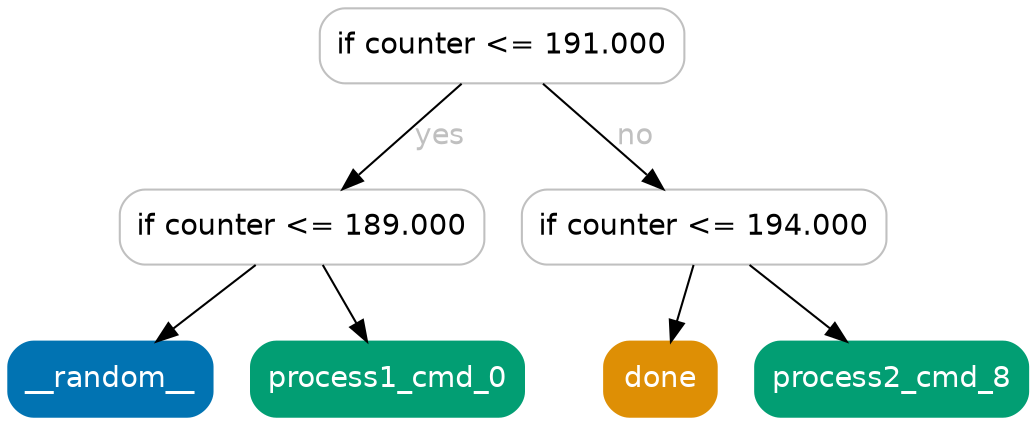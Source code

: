 digraph Tree {
	graph [bb="0,0,489.5,196"];
	node [color=gray,
		fillcolor=white,
		fontname=helvetica,
		label="\N",
		shape=box,
		style="filled, rounded"
	];
	edge [fontname=helvetica];
	0	[height=0.5,
		label="if counter <= 191.000",
		pos="237,178",
		width=2.4306];
	1	[height=0.5,
		label="if counter <= 189.000",
		pos="141,91",
		width=2.4306];
	0 -> 1	[fontcolor=gray,
		label=yes,
		lp="207.5,134.5",
		pos="e,160.4,109.18 217.57,159.8 203.39,147.24 183.97,130.05 168.24,116.12"];
	4	[height=0.5,
		label="if counter <= 194.000",
		pos="334,91",
		width=2.4306];
	0 -> 4	[fontcolor=gray,
		label=no,
		lp="301,134.5",
		pos="e,314.4,109.18 256.63,159.8 270.96,147.24 290.58,130.05 306.47,116.12"];
	2	[color="#0173b2",
		fillcolor="#0173b2",
		fontcolor=white,
		height=0.5,
		label=__random__,
		pos="49,18",
		width=1.3611];
	1 -> 2	[fontcolor=gray,
		pos="e,71.066,36.029 118.73,72.813 106.86,63.656 92.097,52.26 79.212,42.316"];
	3	[color="#029e73",
		fillcolor="#029e73",
		fontcolor=white,
		height=0.5,
		label=process1_cmd_0,
		pos="182,18",
		width=1.8194];
	1 -> 3	[fontcolor=gray,
		pos="e,172.17,36.029 150.92,72.813 155.76,64.441 161.67,54.197 167.04,44.903"];
	5	[color="#de8f05",
		fillcolor="#de8f05",
		fontcolor=white,
		height=0.5,
		label=done,
		pos="313,18",
		width=0.75];
	4 -> 5	[fontcolor=gray,
		pos="e,318.04,36.029 328.92,72.813 326.52,64.702 323.6,54.836 320.92,45.777"];
	6	[color="#029e73",
		fillcolor="#029e73",
		fontcolor=white,
		height=0.5,
		label=process2_cmd_8,
		pos="424,18",
		width=1.8194];
	4 -> 6	[fontcolor=gray,
		pos="e,402.41,36.029 355.79,72.813 367.39,63.656 381.84,52.26 394.44,42.316"];
}
